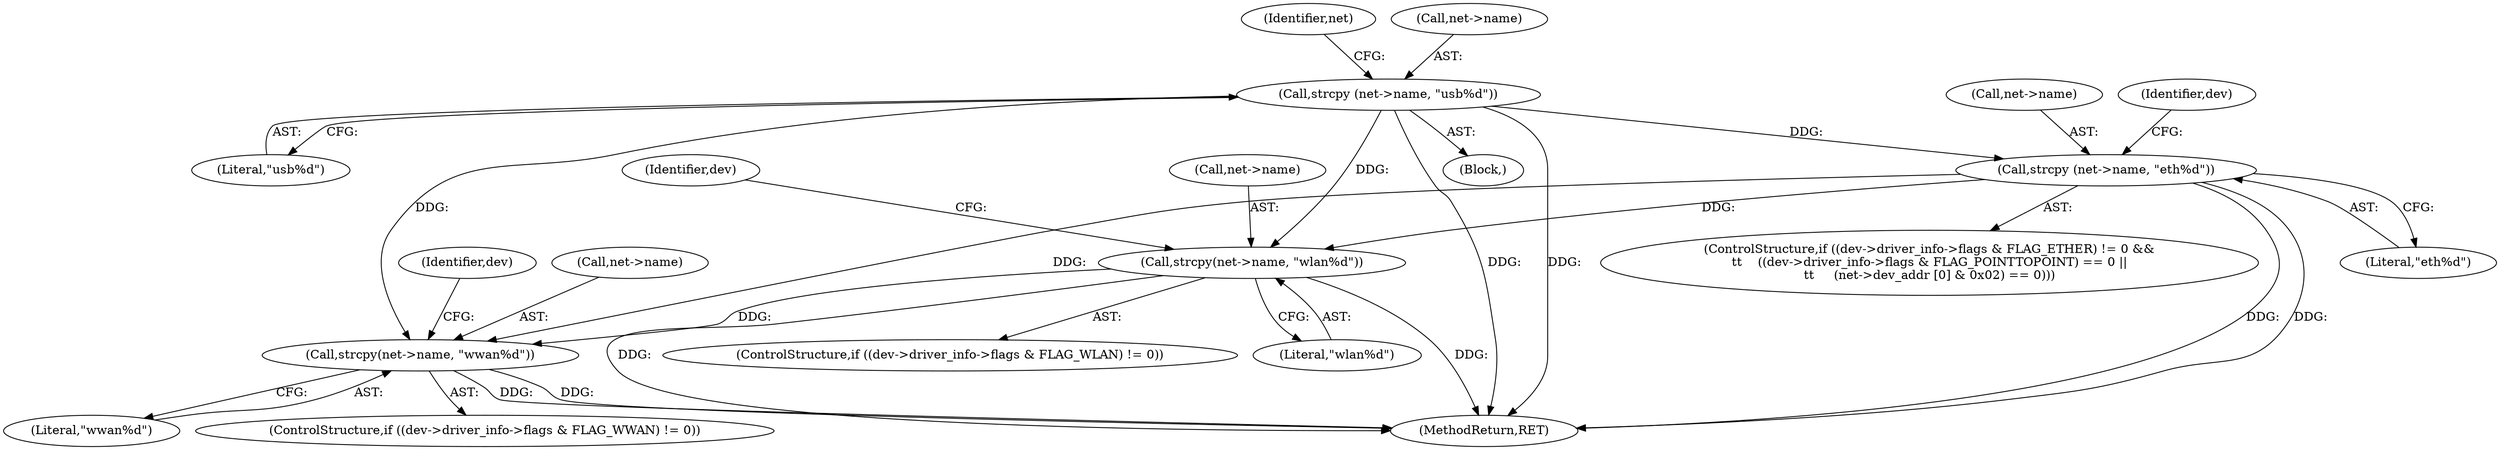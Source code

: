digraph "0_linux_1666984c8625b3db19a9abc298931d35ab7bc64b@API" {
"1000333" [label="(Call,strcpy (net->name, \"usb%d\"))"];
"1000418" [label="(Call,strcpy (net->name, \"eth%d\"))"];
"1000433" [label="(Call,strcpy(net->name, \"wlan%d\"))"];
"1000448" [label="(Call,strcpy(net->name, \"wwan%d\"))"];
"1000433" [label="(Call,strcpy(net->name, \"wlan%d\"))"];
"1000418" [label="(Call,strcpy (net->name, \"eth%d\"))"];
"1000437" [label="(Literal,\"wlan%d\")"];
"1000443" [label="(Identifier,dev)"];
"1000340" [label="(Identifier,net)"];
"1000438" [label="(ControlStructure,if ((dev->driver_info->flags & FLAG_WWAN) != 0))"];
"1000333" [label="(Call,strcpy (net->name, \"usb%d\"))"];
"1000449" [label="(Call,net->name)"];
"1000113" [label="(Block,)"];
"1000422" [label="(Literal,\"eth%d\")"];
"1000428" [label="(Identifier,dev)"];
"1000388" [label="(ControlStructure,if ((dev->driver_info->flags & FLAG_ETHER) != 0 &&\n\t\t    ((dev->driver_info->flags & FLAG_POINTTOPOINT) == 0 ||\n\t\t     (net->dev_addr [0] & 0x02) == 0)))"];
"1000419" [label="(Call,net->name)"];
"1000434" [label="(Call,net->name)"];
"1000334" [label="(Call,net->name)"];
"1000337" [label="(Literal,\"usb%d\")"];
"1000458" [label="(Identifier,dev)"];
"1000423" [label="(ControlStructure,if ((dev->driver_info->flags & FLAG_WLAN) != 0))"];
"1000762" [label="(MethodReturn,RET)"];
"1000448" [label="(Call,strcpy(net->name, \"wwan%d\"))"];
"1000452" [label="(Literal,\"wwan%d\")"];
"1000333" -> "1000113"  [label="AST: "];
"1000333" -> "1000337"  [label="CFG: "];
"1000334" -> "1000333"  [label="AST: "];
"1000337" -> "1000333"  [label="AST: "];
"1000340" -> "1000333"  [label="CFG: "];
"1000333" -> "1000762"  [label="DDG: "];
"1000333" -> "1000762"  [label="DDG: "];
"1000333" -> "1000418"  [label="DDG: "];
"1000333" -> "1000433"  [label="DDG: "];
"1000333" -> "1000448"  [label="DDG: "];
"1000418" -> "1000388"  [label="AST: "];
"1000418" -> "1000422"  [label="CFG: "];
"1000419" -> "1000418"  [label="AST: "];
"1000422" -> "1000418"  [label="AST: "];
"1000428" -> "1000418"  [label="CFG: "];
"1000418" -> "1000762"  [label="DDG: "];
"1000418" -> "1000762"  [label="DDG: "];
"1000418" -> "1000433"  [label="DDG: "];
"1000418" -> "1000448"  [label="DDG: "];
"1000433" -> "1000423"  [label="AST: "];
"1000433" -> "1000437"  [label="CFG: "];
"1000434" -> "1000433"  [label="AST: "];
"1000437" -> "1000433"  [label="AST: "];
"1000443" -> "1000433"  [label="CFG: "];
"1000433" -> "1000762"  [label="DDG: "];
"1000433" -> "1000762"  [label="DDG: "];
"1000433" -> "1000448"  [label="DDG: "];
"1000448" -> "1000438"  [label="AST: "];
"1000448" -> "1000452"  [label="CFG: "];
"1000449" -> "1000448"  [label="AST: "];
"1000452" -> "1000448"  [label="AST: "];
"1000458" -> "1000448"  [label="CFG: "];
"1000448" -> "1000762"  [label="DDG: "];
"1000448" -> "1000762"  [label="DDG: "];
}
